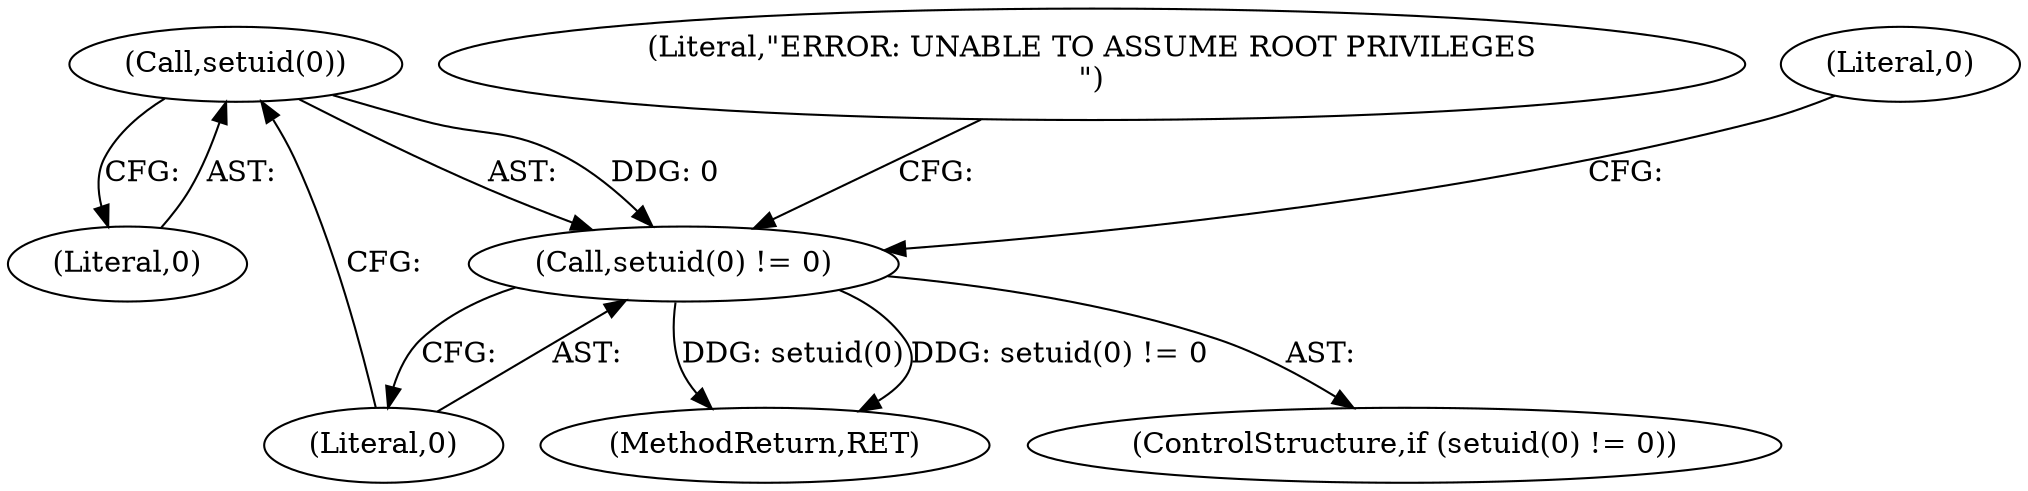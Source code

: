 digraph "0_enlightment_666df815cd86a50343859bce36c5cf968c5f38b0@API" {
"1000318" [label="(Call,setuid(0))"];
"1000317" [label="(Call,setuid(0) != 0)"];
"1000320" [label="(Literal,0)"];
"1000317" [label="(Call,setuid(0) != 0)"];
"1000323" [label="(Literal,\"ERROR: UNABLE TO ASSUME ROOT PRIVILEGES\n\")"];
"1000316" [label="(ControlStructure,if (setuid(0) != 0))"];
"1000730" [label="(MethodReturn,RET)"];
"1000329" [label="(Literal,0)"];
"1000318" [label="(Call,setuid(0))"];
"1000319" [label="(Literal,0)"];
"1000318" -> "1000317"  [label="AST: "];
"1000318" -> "1000319"  [label="CFG: "];
"1000319" -> "1000318"  [label="AST: "];
"1000320" -> "1000318"  [label="CFG: "];
"1000318" -> "1000317"  [label="DDG: 0"];
"1000317" -> "1000316"  [label="AST: "];
"1000317" -> "1000320"  [label="CFG: "];
"1000320" -> "1000317"  [label="AST: "];
"1000323" -> "1000317"  [label="CFG: "];
"1000329" -> "1000317"  [label="CFG: "];
"1000317" -> "1000730"  [label="DDG: setuid(0)"];
"1000317" -> "1000730"  [label="DDG: setuid(0) != 0"];
}
